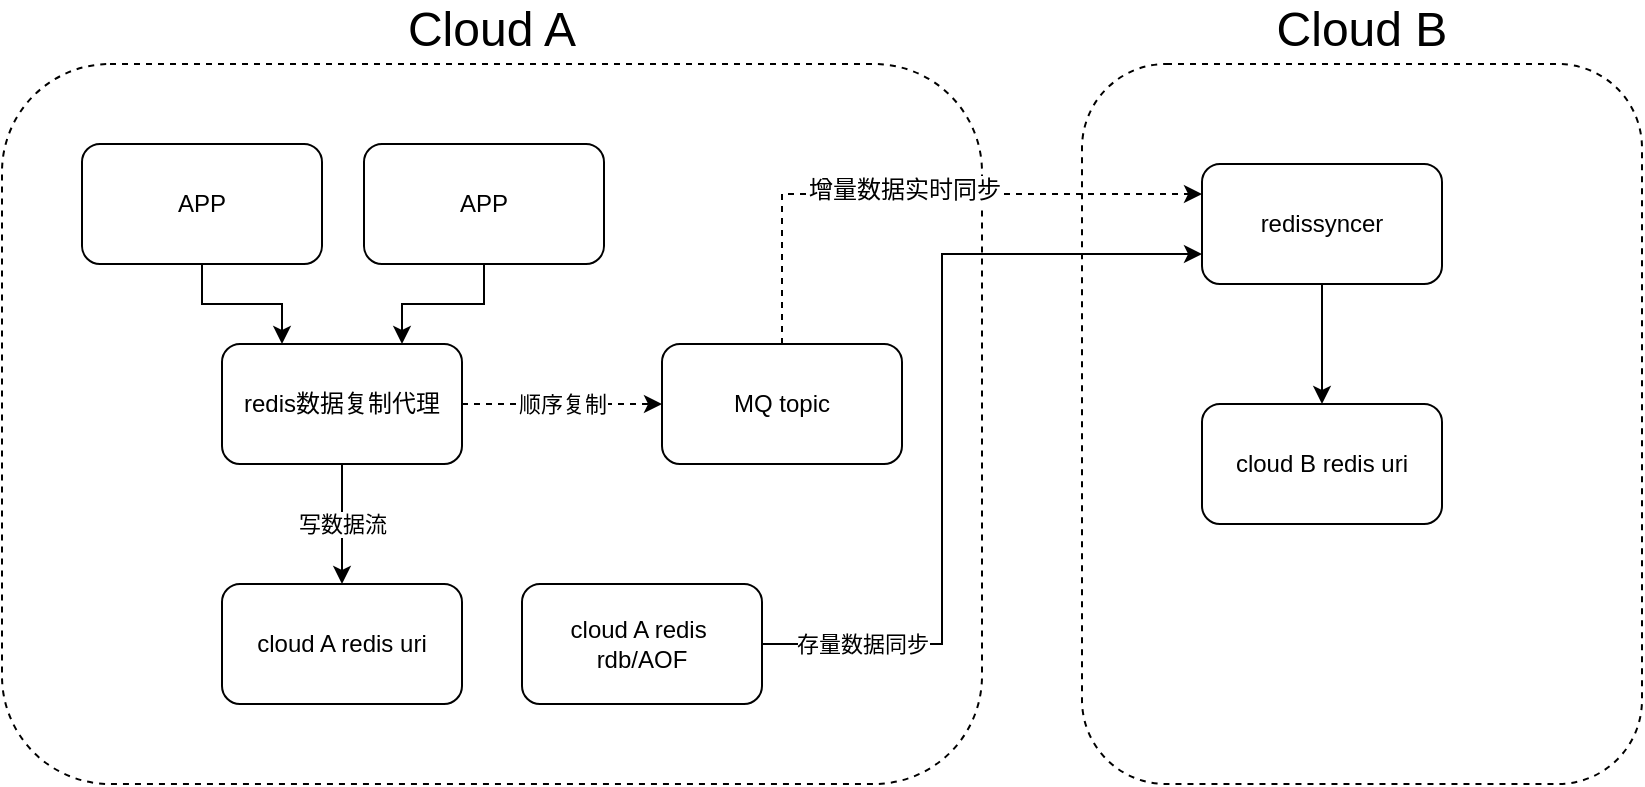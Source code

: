 <mxfile version="12.6.4" type="device"><diagram id="FpL-wSvEShBgS3GOd59q" name="第 1 页"><mxGraphModel dx="1266" dy="843" grid="1" gridSize="10" guides="1" tooltips="1" connect="1" arrows="1" fold="1" page="1" pageScale="1" pageWidth="1169" pageHeight="827" math="0" shadow="0"><root><mxCell id="0"/><mxCell id="1" parent="0"/><mxCell id="eOA-oqbGdgNwsvg6DI4E-10" value="&lt;font style=&quot;font-size: 24px&quot;&gt;Cloud A&lt;/font&gt;" style="rounded=1;whiteSpace=wrap;html=1;dashed=1;strokeColor=#000000;strokeWidth=1;fillColor=#ffffff;gradientColor=none;labelPosition=center;verticalLabelPosition=top;align=center;verticalAlign=bottom;" vertex="1" parent="1"><mxGeometry x="70" y="160" width="490" height="360" as="geometry"/></mxCell><mxCell id="eOA-oqbGdgNwsvg6DI4E-17" style="edgeStyle=orthogonalEdgeStyle;rounded=0;orthogonalLoop=1;jettySize=auto;html=1;entryX=0.25;entryY=0;entryDx=0;entryDy=0;" edge="1" parent="1" source="eOA-oqbGdgNwsvg6DI4E-1" target="eOA-oqbGdgNwsvg6DI4E-5"><mxGeometry relative="1" as="geometry"/></mxCell><mxCell id="eOA-oqbGdgNwsvg6DI4E-1" value="APP" style="rounded=1;whiteSpace=wrap;html=1;" vertex="1" parent="1"><mxGeometry x="110" y="200" width="120" height="60" as="geometry"/></mxCell><mxCell id="eOA-oqbGdgNwsvg6DI4E-18" style="edgeStyle=orthogonalEdgeStyle;rounded=0;orthogonalLoop=1;jettySize=auto;html=1;entryX=0.75;entryY=0;entryDx=0;entryDy=0;" edge="1" parent="1" source="eOA-oqbGdgNwsvg6DI4E-2" target="eOA-oqbGdgNwsvg6DI4E-5"><mxGeometry relative="1" as="geometry"/></mxCell><mxCell id="eOA-oqbGdgNwsvg6DI4E-2" value="APP" style="rounded=1;whiteSpace=wrap;html=1;" vertex="1" parent="1"><mxGeometry x="251" y="200" width="120" height="60" as="geometry"/></mxCell><mxCell id="eOA-oqbGdgNwsvg6DI4E-15" value="写数据流" style="edgeStyle=orthogonalEdgeStyle;rounded=0;orthogonalLoop=1;jettySize=auto;html=1;exitX=0.5;exitY=1;exitDx=0;exitDy=0;entryX=0.5;entryY=0;entryDx=0;entryDy=0;" edge="1" parent="1" source="eOA-oqbGdgNwsvg6DI4E-5" target="eOA-oqbGdgNwsvg6DI4E-6"><mxGeometry relative="1" as="geometry"/></mxCell><mxCell id="eOA-oqbGdgNwsvg6DI4E-16" value="顺序复制" style="edgeStyle=orthogonalEdgeStyle;rounded=0;orthogonalLoop=1;jettySize=auto;html=1;exitX=1;exitY=0.5;exitDx=0;exitDy=0;dashed=1;" edge="1" parent="1" source="eOA-oqbGdgNwsvg6DI4E-5" target="eOA-oqbGdgNwsvg6DI4E-14"><mxGeometry relative="1" as="geometry"/></mxCell><mxCell id="eOA-oqbGdgNwsvg6DI4E-5" value="redis数据复制代理" style="rounded=1;whiteSpace=wrap;html=1;" vertex="1" parent="1"><mxGeometry x="180" y="300" width="120" height="60" as="geometry"/></mxCell><mxCell id="eOA-oqbGdgNwsvg6DI4E-6" value="cloud A redis uri" style="rounded=1;whiteSpace=wrap;html=1;" vertex="1" parent="1"><mxGeometry x="180" y="420" width="120" height="60" as="geometry"/></mxCell><mxCell id="eOA-oqbGdgNwsvg6DI4E-13" value="&lt;font style=&quot;font-size: 24px&quot;&gt;Cloud B&lt;/font&gt;" style="rounded=1;whiteSpace=wrap;html=1;dashed=1;strokeColor=#000000;strokeWidth=1;fillColor=#ffffff;gradientColor=none;labelPosition=center;verticalLabelPosition=top;align=center;verticalAlign=bottom;" vertex="1" parent="1"><mxGeometry x="610" y="160" width="280" height="360" as="geometry"/></mxCell><mxCell id="eOA-oqbGdgNwsvg6DI4E-22" style="edgeStyle=orthogonalEdgeStyle;rounded=0;orthogonalLoop=1;jettySize=auto;html=1;exitX=0.5;exitY=0;exitDx=0;exitDy=0;dashed=1;entryX=0;entryY=0.25;entryDx=0;entryDy=0;" edge="1" parent="1" source="eOA-oqbGdgNwsvg6DI4E-14" target="eOA-oqbGdgNwsvg6DI4E-20"><mxGeometry relative="1" as="geometry"/></mxCell><mxCell id="eOA-oqbGdgNwsvg6DI4E-25" value="增量数据实时同步" style="text;html=1;align=center;verticalAlign=middle;resizable=0;points=[];labelBackgroundColor=#ffffff;" vertex="1" connectable="0" parent="eOA-oqbGdgNwsvg6DI4E-22"><mxGeometry x="-0.046" y="2" relative="1" as="geometry"><mxPoint as="offset"/></mxGeometry></mxCell><mxCell id="eOA-oqbGdgNwsvg6DI4E-14" value="MQ topic" style="rounded=1;whiteSpace=wrap;html=1;strokeColor=#000000;strokeWidth=1;fillColor=#ffffff;gradientColor=none;" vertex="1" parent="1"><mxGeometry x="400" y="300" width="120" height="60" as="geometry"/></mxCell><mxCell id="eOA-oqbGdgNwsvg6DI4E-19" value="cloud B redis uri" style="rounded=1;whiteSpace=wrap;html=1;" vertex="1" parent="1"><mxGeometry x="670" y="330" width="120" height="60" as="geometry"/></mxCell><mxCell id="eOA-oqbGdgNwsvg6DI4E-24" style="edgeStyle=orthogonalEdgeStyle;rounded=0;orthogonalLoop=1;jettySize=auto;html=1;exitX=0.5;exitY=1;exitDx=0;exitDy=0;entryX=0.5;entryY=0;entryDx=0;entryDy=0;" edge="1" parent="1" source="eOA-oqbGdgNwsvg6DI4E-20" target="eOA-oqbGdgNwsvg6DI4E-19"><mxGeometry relative="1" as="geometry"/></mxCell><mxCell id="eOA-oqbGdgNwsvg6DI4E-20" value="redissyncer" style="rounded=1;whiteSpace=wrap;html=1;strokeColor=#000000;strokeWidth=1;fillColor=#ffffff;gradientColor=none;" vertex="1" parent="1"><mxGeometry x="670" y="210" width="120" height="60" as="geometry"/></mxCell><mxCell id="eOA-oqbGdgNwsvg6DI4E-23" value="存量数据同步" style="edgeStyle=orthogonalEdgeStyle;rounded=0;orthogonalLoop=1;jettySize=auto;html=1;exitX=1;exitY=0.5;exitDx=0;exitDy=0;entryX=0;entryY=0.75;entryDx=0;entryDy=0;" edge="1" parent="1" source="eOA-oqbGdgNwsvg6DI4E-21" target="eOA-oqbGdgNwsvg6DI4E-20"><mxGeometry x="-0.759" relative="1" as="geometry"><Array as="points"><mxPoint x="540" y="450"/><mxPoint x="540" y="255"/></Array><mxPoint as="offset"/></mxGeometry></mxCell><mxCell id="eOA-oqbGdgNwsvg6DI4E-21" value="cloud A redis&amp;nbsp; rdb/AOF" style="rounded=1;whiteSpace=wrap;html=1;strokeColor=#000000;strokeWidth=1;fillColor=#ffffff;gradientColor=none;" vertex="1" parent="1"><mxGeometry x="330" y="420" width="120" height="60" as="geometry"/></mxCell></root></mxGraphModel></diagram></mxfile>